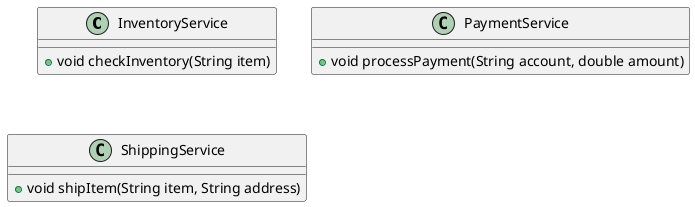 @startuml
class InventoryService {
    +void checkInventory(String item)
}

class PaymentService {
    +void processPayment(String account, double amount)
}

class ShippingService {
    +void shipItem(String item, String address)
}
@enduml
